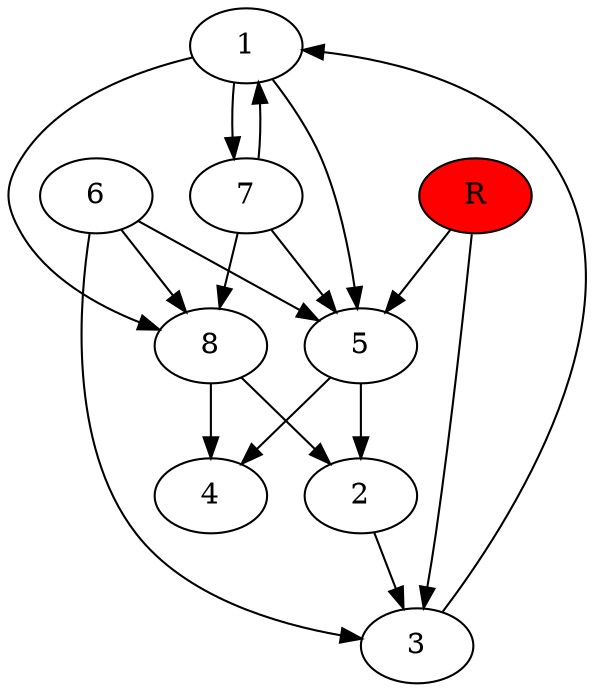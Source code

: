 digraph prb54064 {
	1
	2
	3
	4
	5
	6
	7
	8
	R [fillcolor="#ff0000" style=filled]
	1 -> 5
	1 -> 7
	1 -> 8
	2 -> 3
	3 -> 1
	5 -> 2
	5 -> 4
	6 -> 3
	6 -> 5
	6 -> 8
	7 -> 1
	7 -> 5
	7 -> 8
	8 -> 2
	8 -> 4
	R -> 3
	R -> 5
}
